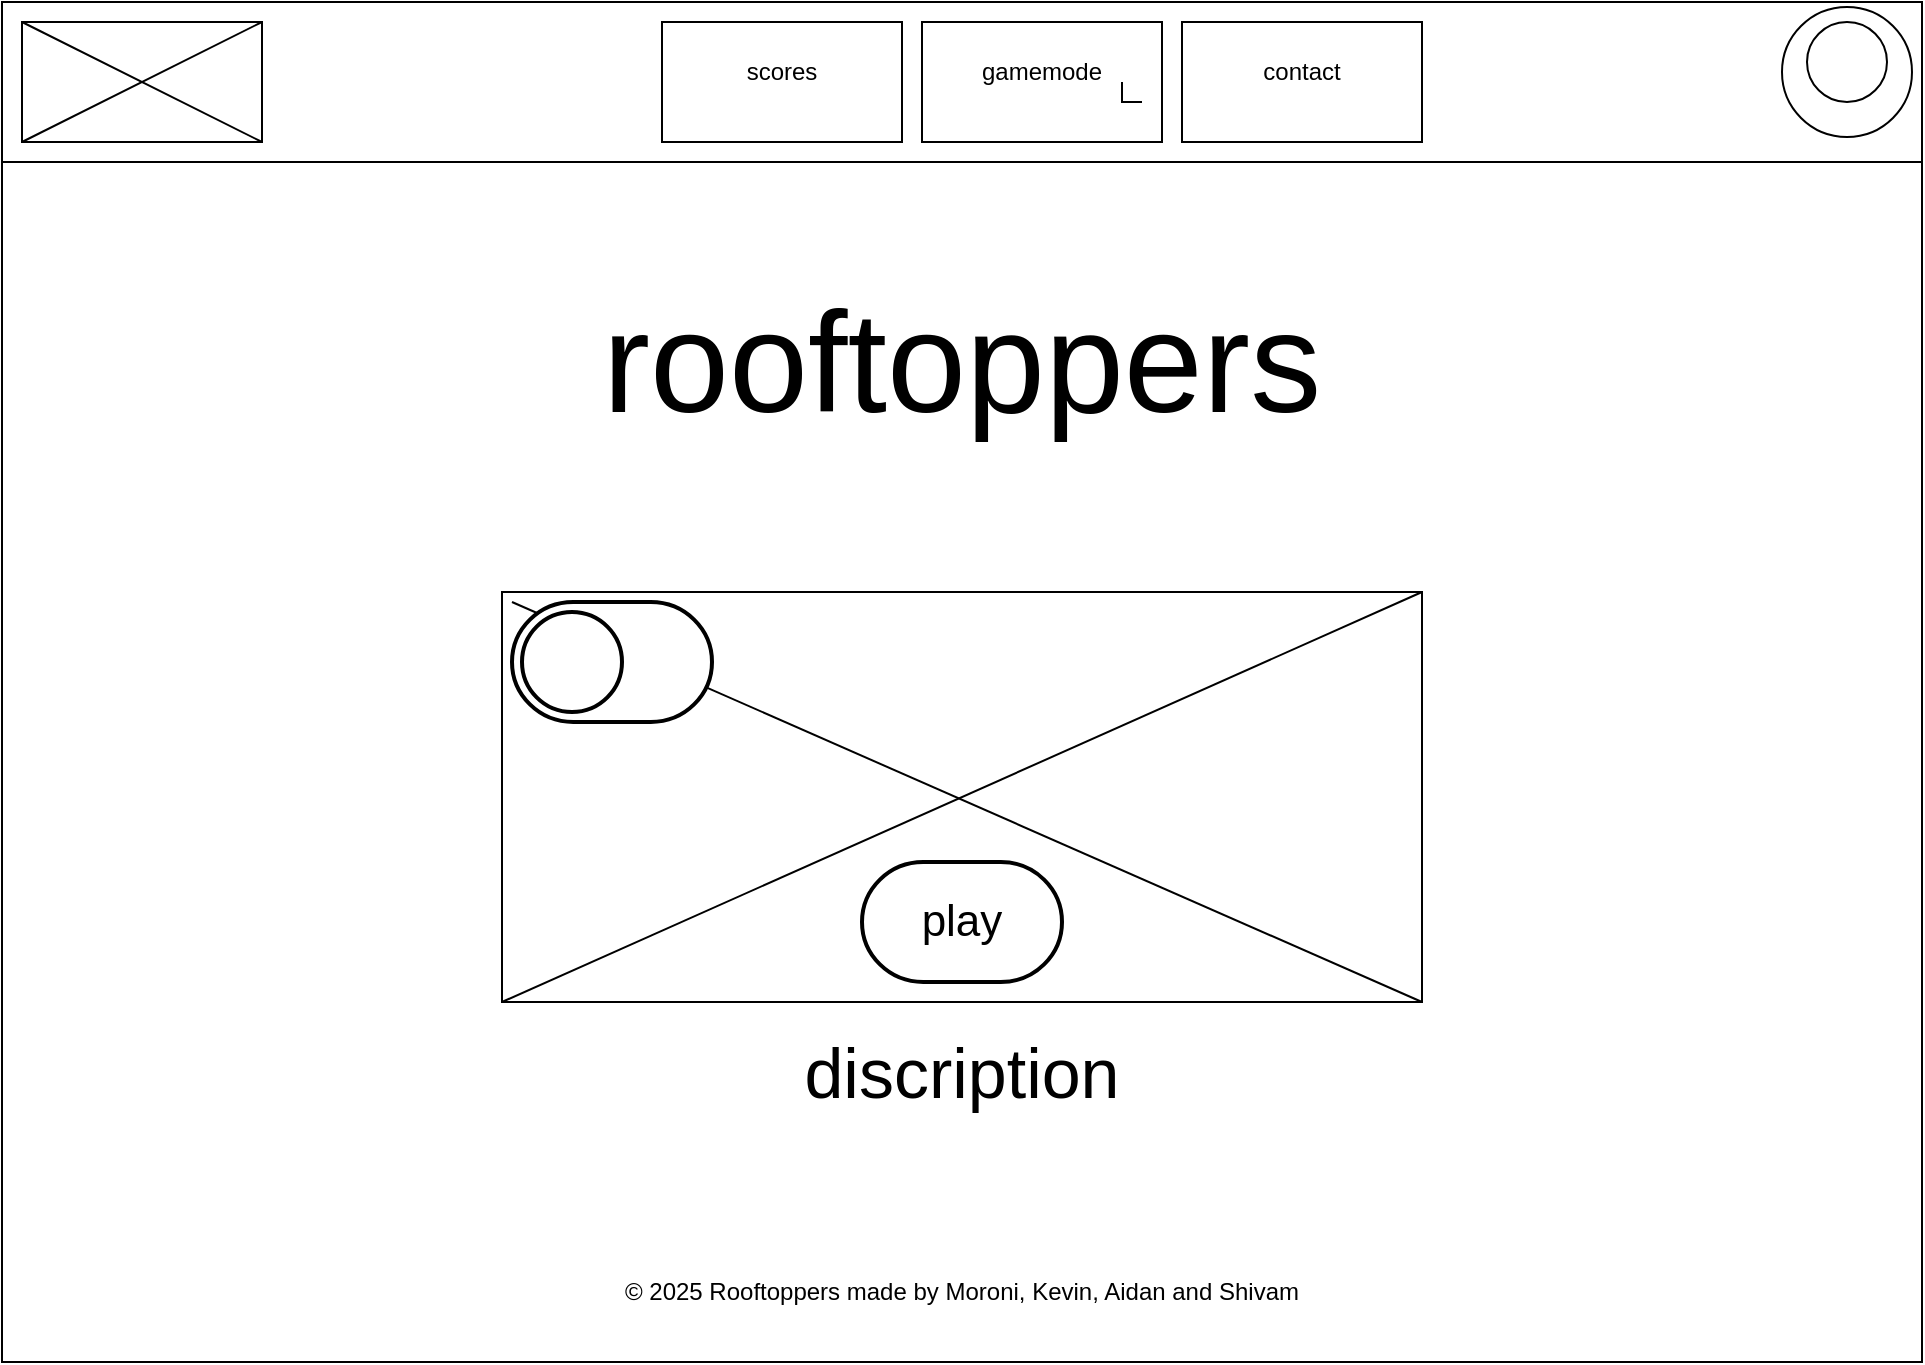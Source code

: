 <mxfile version="25.0.3" pages="5">
  <diagram name="home" id="2cc2dc42-3aac-f2a9-1cec-7a8b7cbee084">
    <mxGraphModel dx="1434" dy="772" grid="1" gridSize="10" guides="1" tooltips="1" connect="1" arrows="1" fold="1" page="1" pageScale="1" pageWidth="1100" pageHeight="850" background="none" math="0" shadow="0">
      <root>
        <mxCell id="0" />
        <mxCell id="1" parent="0" />
        <mxCell id="vCdfE2nj1f7g1Pa6Mr3q-4" value="" style="rounded=0;whiteSpace=wrap;html=1;" parent="1" vertex="1">
          <mxGeometry x="80" y="80" width="960" height="680" as="geometry" />
        </mxCell>
        <mxCell id="vCdfE2nj1f7g1Pa6Mr3q-5" value="" style="rounded=0;whiteSpace=wrap;html=1;" parent="1" vertex="1">
          <mxGeometry x="80" y="80" width="960" height="80" as="geometry" />
        </mxCell>
        <mxCell id="vCdfE2nj1f7g1Pa6Mr3q-6" value="" style="ellipse;whiteSpace=wrap;html=1;aspect=fixed;" parent="1" vertex="1">
          <mxGeometry x="970" y="82.5" width="65" height="65" as="geometry" />
        </mxCell>
        <mxCell id="vCdfE2nj1f7g1Pa6Mr3q-7" value="" style="ellipse;whiteSpace=wrap;html=1;aspect=fixed;" parent="1" vertex="1">
          <mxGeometry x="982.5" y="90" width="40" height="40" as="geometry" />
        </mxCell>
        <mxCell id="vCdfE2nj1f7g1Pa6Mr3q-11" value="" style="rounded=0;whiteSpace=wrap;html=1;" parent="1" vertex="1">
          <mxGeometry x="90" y="90" width="120" height="60" as="geometry" />
        </mxCell>
        <mxCell id="vCdfE2nj1f7g1Pa6Mr3q-13" value="" style="endArrow=none;html=1;rounded=0;entryX=1;entryY=0;entryDx=0;entryDy=0;exitX=0;exitY=1;exitDx=0;exitDy=0;" parent="1" source="vCdfE2nj1f7g1Pa6Mr3q-11" target="vCdfE2nj1f7g1Pa6Mr3q-11" edge="1">
          <mxGeometry width="50" height="50" relative="1" as="geometry">
            <mxPoint x="520" y="420" as="sourcePoint" />
            <mxPoint x="570" y="370" as="targetPoint" />
          </mxGeometry>
        </mxCell>
        <mxCell id="vCdfE2nj1f7g1Pa6Mr3q-14" value="" style="endArrow=none;html=1;rounded=0;entryX=0;entryY=0;entryDx=0;entryDy=0;exitX=1;exitY=1;exitDx=0;exitDy=0;" parent="1" source="vCdfE2nj1f7g1Pa6Mr3q-11" target="vCdfE2nj1f7g1Pa6Mr3q-11" edge="1">
          <mxGeometry width="50" height="50" relative="1" as="geometry">
            <mxPoint x="270" y="410" as="sourcePoint" />
            <mxPoint x="320" y="360" as="targetPoint" />
          </mxGeometry>
        </mxCell>
        <mxCell id="vCdfE2nj1f7g1Pa6Mr3q-15" value="" style="rounded=0;whiteSpace=wrap;html=1;" parent="1" vertex="1">
          <mxGeometry x="410" y="90" width="120" height="60" as="geometry" />
        </mxCell>
        <mxCell id="vCdfE2nj1f7g1Pa6Mr3q-16" value="" style="rounded=0;whiteSpace=wrap;html=1;" parent="1" vertex="1">
          <mxGeometry x="670" y="90" width="120" height="60" as="geometry" />
        </mxCell>
        <mxCell id="vCdfE2nj1f7g1Pa6Mr3q-17" value="scores" style="text;html=1;align=center;verticalAlign=middle;whiteSpace=wrap;rounded=0;" parent="1" vertex="1">
          <mxGeometry x="440" y="100" width="60" height="30" as="geometry" />
        </mxCell>
        <mxCell id="E9fEQhx472YGQJg2wKo1-1" value="contact" style="text;html=1;align=center;verticalAlign=middle;whiteSpace=wrap;rounded=0;" parent="1" vertex="1">
          <mxGeometry x="590" y="100" width="60" height="30" as="geometry" />
        </mxCell>
        <mxCell id="E9fEQhx472YGQJg2wKo1-2" value="" style="rounded=0;whiteSpace=wrap;html=1;" parent="1" vertex="1">
          <mxGeometry x="540" y="90" width="120" height="60" as="geometry" />
        </mxCell>
        <mxCell id="E9fEQhx472YGQJg2wKo1-4" value="contact" style="text;html=1;align=center;verticalAlign=middle;whiteSpace=wrap;rounded=0;" parent="1" vertex="1">
          <mxGeometry x="700" y="100" width="60" height="30" as="geometry" />
        </mxCell>
        <mxCell id="E9fEQhx472YGQJg2wKo1-11" value="" style="endArrow=none;html=1;rounded=0;" parent="1" edge="1">
          <mxGeometry width="50" height="50" relative="1" as="geometry">
            <mxPoint x="650" y="130" as="sourcePoint" />
            <mxPoint x="640" y="120" as="targetPoint" />
            <Array as="points">
              <mxPoint x="640" y="130" />
            </Array>
          </mxGeometry>
        </mxCell>
        <mxCell id="E9fEQhx472YGQJg2wKo1-13" value="gamemode" style="text;html=1;align=center;verticalAlign=middle;whiteSpace=wrap;rounded=0;" parent="1" vertex="1">
          <mxGeometry x="570" y="100" width="60" height="30" as="geometry" />
        </mxCell>
        <mxCell id="E9fEQhx472YGQJg2wKo1-15" value="rooftoppers" style="text;html=1;align=center;verticalAlign=middle;whiteSpace=wrap;rounded=0;flipV=0;flipH=1;fontSize=71;" parent="1" vertex="1">
          <mxGeometry x="230" y="190" width="660" height="140" as="geometry" />
        </mxCell>
        <mxCell id="E9fEQhx472YGQJg2wKo1-16" value="" style="rounded=0;whiteSpace=wrap;html=1;" parent="1" vertex="1">
          <mxGeometry x="330" y="375" width="460" height="205" as="geometry" />
        </mxCell>
        <mxCell id="E9fEQhx472YGQJg2wKo1-18" value="" style="endArrow=none;html=1;rounded=0;exitX=0;exitY=1;exitDx=0;exitDy=0;entryX=1;entryY=0;entryDx=0;entryDy=0;" parent="1" source="E9fEQhx472YGQJg2wKo1-16" target="E9fEQhx472YGQJg2wKo1-16" edge="1">
          <mxGeometry width="50" height="50" relative="1" as="geometry">
            <mxPoint x="520" y="420" as="sourcePoint" />
            <mxPoint x="570" y="370" as="targetPoint" />
          </mxGeometry>
        </mxCell>
        <mxCell id="E9fEQhx472YGQJg2wKo1-19" value="discription" style="text;html=1;align=center;verticalAlign=middle;whiteSpace=wrap;rounded=0;fontSize=35;" parent="1" vertex="1">
          <mxGeometry x="335" y="580" width="450" height="70" as="geometry" />
        </mxCell>
        <mxCell id="ZtRuevcy6DETnuqK0sqj-1" value="© 2025 Rooftoppers made by Moroni, Kevin, Aidan and Shivam" style="text;html=1;align=center;verticalAlign=middle;whiteSpace=wrap;rounded=0;" parent="1" vertex="1">
          <mxGeometry x="355" y="710" width="410" height="30" as="geometry" />
        </mxCell>
        <mxCell id="ewofCIm9ds072G2l8ivX-4" value="" style="endArrow=none;html=1;rounded=0;entryX=0;entryY=0;entryDx=0;entryDy=0;exitX=1;exitY=1;exitDx=0;exitDy=0;" parent="1" source="E9fEQhx472YGQJg2wKo1-16" target="ewofCIm9ds072G2l8ivX-2" edge="1">
          <mxGeometry width="50" height="50" relative="1" as="geometry">
            <mxPoint x="790" y="580" as="sourcePoint" />
            <mxPoint x="330" y="375" as="targetPoint" />
          </mxGeometry>
        </mxCell>
        <mxCell id="ewofCIm9ds072G2l8ivX-2" value="" style="strokeWidth=2;html=1;shape=mxgraph.flowchart.terminator;whiteSpace=wrap;" parent="1" vertex="1">
          <mxGeometry x="335" y="380" width="100" height="60" as="geometry" />
        </mxCell>
        <mxCell id="ewofCIm9ds072G2l8ivX-3" value="" style="strokeWidth=2;html=1;shape=mxgraph.flowchart.start_2;whiteSpace=wrap;verticalAlign=top;labelBackgroundColor=none;labelBorderColor=none;textShadow=0;fontColor=default;spacingTop=-1;" parent="1" vertex="1">
          <mxGeometry x="340" y="385" width="50" height="50" as="geometry" />
        </mxCell>
        <mxCell id="ewofCIm9ds072G2l8ivX-5" value="" style="strokeWidth=2;html=1;shape=mxgraph.flowchart.terminator;whiteSpace=wrap;" parent="1" vertex="1">
          <mxGeometry x="510" y="510" width="100" height="60" as="geometry" />
        </mxCell>
        <mxCell id="ewofCIm9ds072G2l8ivX-6" value="play" style="text;html=1;align=center;verticalAlign=middle;whiteSpace=wrap;rounded=0;fontSize=22;" parent="1" vertex="1">
          <mxGeometry x="525" y="522.5" width="70" height="35" as="geometry" />
        </mxCell>
      </root>
    </mxGraphModel>
  </diagram>
  <diagram id="B3MFH9LVeRVR43aIP83M" name="highscores">
    <mxGraphModel dx="1434" dy="772" grid="1" gridSize="10" guides="1" tooltips="1" connect="1" arrows="1" fold="1" page="1" pageScale="1" pageWidth="1100" pageHeight="850" math="0" shadow="0">
      <root>
        <mxCell id="0" />
        <mxCell id="1" parent="0" />
        <mxCell id="rOYR2JDX_48-xiD-3Qw7-1" value="" style="rounded=0;whiteSpace=wrap;html=1;" vertex="1" parent="1">
          <mxGeometry x="80" y="80" width="960" height="680" as="geometry" />
        </mxCell>
        <mxCell id="rOYR2JDX_48-xiD-3Qw7-2" value="" style="rounded=0;whiteSpace=wrap;html=1;" vertex="1" parent="1">
          <mxGeometry x="80" y="80" width="960" height="80" as="geometry" />
        </mxCell>
        <mxCell id="rOYR2JDX_48-xiD-3Qw7-3" value="" style="ellipse;whiteSpace=wrap;html=1;aspect=fixed;" vertex="1" parent="1">
          <mxGeometry x="970" y="82.5" width="65" height="65" as="geometry" />
        </mxCell>
        <mxCell id="rOYR2JDX_48-xiD-3Qw7-4" value="" style="ellipse;whiteSpace=wrap;html=1;aspect=fixed;" vertex="1" parent="1">
          <mxGeometry x="982.5" y="90" width="40" height="40" as="geometry" />
        </mxCell>
        <mxCell id="rOYR2JDX_48-xiD-3Qw7-5" value="" style="rounded=0;whiteSpace=wrap;html=1;" vertex="1" parent="1">
          <mxGeometry x="90" y="90" width="120" height="60" as="geometry" />
        </mxCell>
        <mxCell id="rOYR2JDX_48-xiD-3Qw7-6" value="" style="endArrow=none;html=1;rounded=0;entryX=1;entryY=0;entryDx=0;entryDy=0;exitX=0;exitY=1;exitDx=0;exitDy=0;" edge="1" parent="1" source="rOYR2JDX_48-xiD-3Qw7-5" target="rOYR2JDX_48-xiD-3Qw7-5">
          <mxGeometry width="50" height="50" relative="1" as="geometry">
            <mxPoint x="520" y="420" as="sourcePoint" />
            <mxPoint x="570" y="370" as="targetPoint" />
          </mxGeometry>
        </mxCell>
        <mxCell id="rOYR2JDX_48-xiD-3Qw7-7" value="" style="endArrow=none;html=1;rounded=0;entryX=0;entryY=0;entryDx=0;entryDy=0;exitX=1;exitY=1;exitDx=0;exitDy=0;" edge="1" parent="1" source="rOYR2JDX_48-xiD-3Qw7-5" target="rOYR2JDX_48-xiD-3Qw7-5">
          <mxGeometry width="50" height="50" relative="1" as="geometry">
            <mxPoint x="270" y="410" as="sourcePoint" />
            <mxPoint x="320" y="360" as="targetPoint" />
          </mxGeometry>
        </mxCell>
        <mxCell id="rOYR2JDX_48-xiD-3Qw7-8" value="" style="rounded=0;whiteSpace=wrap;html=1;" vertex="1" parent="1">
          <mxGeometry x="410" y="90" width="120" height="60" as="geometry" />
        </mxCell>
        <mxCell id="rOYR2JDX_48-xiD-3Qw7-9" value="" style="rounded=0;whiteSpace=wrap;html=1;" vertex="1" parent="1">
          <mxGeometry x="670" y="90" width="120" height="60" as="geometry" />
        </mxCell>
        <mxCell id="rOYR2JDX_48-xiD-3Qw7-10" value="scores" style="text;html=1;align=center;verticalAlign=middle;whiteSpace=wrap;rounded=0;" vertex="1" parent="1">
          <mxGeometry x="440" y="100" width="60" height="30" as="geometry" />
        </mxCell>
        <mxCell id="rOYR2JDX_48-xiD-3Qw7-11" value="contact" style="text;html=1;align=center;verticalAlign=middle;whiteSpace=wrap;rounded=0;" vertex="1" parent="1">
          <mxGeometry x="590" y="100" width="60" height="30" as="geometry" />
        </mxCell>
        <mxCell id="rOYR2JDX_48-xiD-3Qw7-12" value="" style="rounded=0;whiteSpace=wrap;html=1;" vertex="1" parent="1">
          <mxGeometry x="540" y="90" width="120" height="60" as="geometry" />
        </mxCell>
        <mxCell id="rOYR2JDX_48-xiD-3Qw7-13" value="contact" style="text;html=1;align=center;verticalAlign=middle;whiteSpace=wrap;rounded=0;" vertex="1" parent="1">
          <mxGeometry x="700" y="100" width="60" height="30" as="geometry" />
        </mxCell>
        <mxCell id="rOYR2JDX_48-xiD-3Qw7-14" value="" style="endArrow=none;html=1;rounded=0;" edge="1" parent="1">
          <mxGeometry width="50" height="50" relative="1" as="geometry">
            <mxPoint x="650" y="130" as="sourcePoint" />
            <mxPoint x="640" y="120" as="targetPoint" />
            <Array as="points">
              <mxPoint x="640" y="130" />
            </Array>
          </mxGeometry>
        </mxCell>
        <mxCell id="rOYR2JDX_48-xiD-3Qw7-15" value="gamemode" style="text;html=1;align=center;verticalAlign=middle;whiteSpace=wrap;rounded=0;" vertex="1" parent="1">
          <mxGeometry x="570" y="100" width="60" height="30" as="geometry" />
        </mxCell>
        <mxCell id="rOYR2JDX_48-xiD-3Qw7-16" value="scores" style="text;html=1;align=center;verticalAlign=middle;whiteSpace=wrap;rounded=0;flipV=0;flipH=1;fontSize=71;" vertex="1" parent="1">
          <mxGeometry x="240" y="190" width="660" height="140" as="geometry" />
        </mxCell>
        <mxCell id="fgBKPhS79alkz-qbQTD6-36" value="highscores normal mode" style="shape=table;startSize=30;container=1;collapsible=0;childLayout=tableLayout;fixedRows=1;rowLines=0;fontStyle=0;strokeColor=default;fontSize=16;" vertex="1" parent="1">
          <mxGeometry x="260" y="360" width="230" height="120" as="geometry" />
        </mxCell>
        <mxCell id="fgBKPhS79alkz-qbQTD6-37" value="" style="shape=tableRow;horizontal=0;startSize=0;swimlaneHead=0;swimlaneBody=0;top=0;left=0;bottom=0;right=0;collapsible=0;dropTarget=0;fillColor=none;points=[[0,0.5],[1,0.5]];portConstraint=eastwest;strokeColor=inherit;fontSize=16;" vertex="1" parent="fgBKPhS79alkz-qbQTD6-36">
          <mxGeometry y="30" width="230" height="30" as="geometry" />
        </mxCell>
        <mxCell id="fgBKPhS79alkz-qbQTD6-38" value="1" style="shape=partialRectangle;html=1;whiteSpace=wrap;connectable=0;fillColor=none;top=0;left=0;bottom=0;right=0;overflow=hidden;pointerEvents=1;strokeColor=inherit;fontSize=16;" vertex="1" parent="fgBKPhS79alkz-qbQTD6-37">
          <mxGeometry width="51" height="30" as="geometry">
            <mxRectangle width="51" height="30" as="alternateBounds" />
          </mxGeometry>
        </mxCell>
        <mxCell id="fgBKPhS79alkz-qbQTD6-39" value="Value 1" style="shape=partialRectangle;html=1;whiteSpace=wrap;connectable=0;fillColor=none;top=0;left=0;bottom=0;right=0;align=left;spacingLeft=6;overflow=hidden;strokeColor=inherit;fontSize=16;" vertex="1" parent="fgBKPhS79alkz-qbQTD6-37">
          <mxGeometry x="51" width="179" height="30" as="geometry">
            <mxRectangle width="179" height="30" as="alternateBounds" />
          </mxGeometry>
        </mxCell>
        <mxCell id="fgBKPhS79alkz-qbQTD6-40" value="" style="shape=tableRow;horizontal=0;startSize=0;swimlaneHead=0;swimlaneBody=0;top=0;left=0;bottom=0;right=0;collapsible=0;dropTarget=0;fillColor=none;points=[[0,0.5],[1,0.5]];portConstraint=eastwest;strokeColor=inherit;fontSize=16;" vertex="1" parent="fgBKPhS79alkz-qbQTD6-36">
          <mxGeometry y="60" width="230" height="30" as="geometry" />
        </mxCell>
        <mxCell id="fgBKPhS79alkz-qbQTD6-41" value="2" style="shape=partialRectangle;html=1;whiteSpace=wrap;connectable=0;fillColor=none;top=0;left=0;bottom=0;right=0;overflow=hidden;strokeColor=inherit;fontSize=16;" vertex="1" parent="fgBKPhS79alkz-qbQTD6-40">
          <mxGeometry width="51" height="30" as="geometry">
            <mxRectangle width="51" height="30" as="alternateBounds" />
          </mxGeometry>
        </mxCell>
        <mxCell id="fgBKPhS79alkz-qbQTD6-42" value="Value 2" style="shape=partialRectangle;html=1;whiteSpace=wrap;connectable=0;fillColor=none;top=0;left=0;bottom=0;right=0;align=left;spacingLeft=6;overflow=hidden;strokeColor=inherit;fontSize=16;" vertex="1" parent="fgBKPhS79alkz-qbQTD6-40">
          <mxGeometry x="51" width="179" height="30" as="geometry">
            <mxRectangle width="179" height="30" as="alternateBounds" />
          </mxGeometry>
        </mxCell>
        <mxCell id="fgBKPhS79alkz-qbQTD6-43" value="" style="shape=tableRow;horizontal=0;startSize=0;swimlaneHead=0;swimlaneBody=0;top=0;left=0;bottom=0;right=0;collapsible=0;dropTarget=0;fillColor=none;points=[[0,0.5],[1,0.5]];portConstraint=eastwest;strokeColor=inherit;fontSize=16;" vertex="1" parent="fgBKPhS79alkz-qbQTD6-36">
          <mxGeometry y="90" width="230" height="30" as="geometry" />
        </mxCell>
        <mxCell id="fgBKPhS79alkz-qbQTD6-44" value="3" style="shape=partialRectangle;html=1;whiteSpace=wrap;connectable=0;fillColor=none;top=0;left=0;bottom=0;right=0;overflow=hidden;strokeColor=inherit;fontSize=16;" vertex="1" parent="fgBKPhS79alkz-qbQTD6-43">
          <mxGeometry width="51" height="30" as="geometry">
            <mxRectangle width="51" height="30" as="alternateBounds" />
          </mxGeometry>
        </mxCell>
        <mxCell id="fgBKPhS79alkz-qbQTD6-45" value="Value 3" style="shape=partialRectangle;html=1;whiteSpace=wrap;connectable=0;fillColor=none;top=0;left=0;bottom=0;right=0;align=left;spacingLeft=6;overflow=hidden;strokeColor=inherit;fontSize=16;" vertex="1" parent="fgBKPhS79alkz-qbQTD6-43">
          <mxGeometry x="51" width="179" height="30" as="geometry">
            <mxRectangle width="179" height="30" as="alternateBounds" />
          </mxGeometry>
        </mxCell>
        <mxCell id="fgBKPhS79alkz-qbQTD6-71" value="highscores lava mode" style="shape=table;startSize=30;container=1;collapsible=0;childLayout=tableLayout;fixedRows=1;rowLines=0;fontStyle=0;strokeColor=default;fontSize=16;" vertex="1" parent="1">
          <mxGeometry x="650" y="360" width="230" height="120" as="geometry" />
        </mxCell>
        <mxCell id="fgBKPhS79alkz-qbQTD6-72" value="" style="shape=tableRow;horizontal=0;startSize=0;swimlaneHead=0;swimlaneBody=0;top=0;left=0;bottom=0;right=0;collapsible=0;dropTarget=0;fillColor=none;points=[[0,0.5],[1,0.5]];portConstraint=eastwest;strokeColor=inherit;fontSize=16;" vertex="1" parent="fgBKPhS79alkz-qbQTD6-71">
          <mxGeometry y="30" width="230" height="30" as="geometry" />
        </mxCell>
        <mxCell id="fgBKPhS79alkz-qbQTD6-73" value="1" style="shape=partialRectangle;html=1;whiteSpace=wrap;connectable=0;fillColor=none;top=0;left=0;bottom=0;right=0;overflow=hidden;pointerEvents=1;strokeColor=inherit;fontSize=16;" vertex="1" parent="fgBKPhS79alkz-qbQTD6-72">
          <mxGeometry width="51" height="30" as="geometry">
            <mxRectangle width="51" height="30" as="alternateBounds" />
          </mxGeometry>
        </mxCell>
        <mxCell id="fgBKPhS79alkz-qbQTD6-74" value="Value 1" style="shape=partialRectangle;html=1;whiteSpace=wrap;connectable=0;fillColor=none;top=0;left=0;bottom=0;right=0;align=left;spacingLeft=6;overflow=hidden;strokeColor=inherit;fontSize=16;" vertex="1" parent="fgBKPhS79alkz-qbQTD6-72">
          <mxGeometry x="51" width="179" height="30" as="geometry">
            <mxRectangle width="179" height="30" as="alternateBounds" />
          </mxGeometry>
        </mxCell>
        <mxCell id="fgBKPhS79alkz-qbQTD6-75" value="" style="shape=tableRow;horizontal=0;startSize=0;swimlaneHead=0;swimlaneBody=0;top=0;left=0;bottom=0;right=0;collapsible=0;dropTarget=0;fillColor=none;points=[[0,0.5],[1,0.5]];portConstraint=eastwest;strokeColor=inherit;fontSize=16;" vertex="1" parent="fgBKPhS79alkz-qbQTD6-71">
          <mxGeometry y="60" width="230" height="30" as="geometry" />
        </mxCell>
        <mxCell id="fgBKPhS79alkz-qbQTD6-76" value="2" style="shape=partialRectangle;html=1;whiteSpace=wrap;connectable=0;fillColor=none;top=0;left=0;bottom=0;right=0;overflow=hidden;strokeColor=inherit;fontSize=16;" vertex="1" parent="fgBKPhS79alkz-qbQTD6-75">
          <mxGeometry width="51" height="30" as="geometry">
            <mxRectangle width="51" height="30" as="alternateBounds" />
          </mxGeometry>
        </mxCell>
        <mxCell id="fgBKPhS79alkz-qbQTD6-77" value="Value 2" style="shape=partialRectangle;html=1;whiteSpace=wrap;connectable=0;fillColor=none;top=0;left=0;bottom=0;right=0;align=left;spacingLeft=6;overflow=hidden;strokeColor=inherit;fontSize=16;" vertex="1" parent="fgBKPhS79alkz-qbQTD6-75">
          <mxGeometry x="51" width="179" height="30" as="geometry">
            <mxRectangle width="179" height="30" as="alternateBounds" />
          </mxGeometry>
        </mxCell>
        <mxCell id="fgBKPhS79alkz-qbQTD6-78" value="" style="shape=tableRow;horizontal=0;startSize=0;swimlaneHead=0;swimlaneBody=0;top=0;left=0;bottom=0;right=0;collapsible=0;dropTarget=0;fillColor=none;points=[[0,0.5],[1,0.5]];portConstraint=eastwest;strokeColor=inherit;fontSize=16;" vertex="1" parent="fgBKPhS79alkz-qbQTD6-71">
          <mxGeometry y="90" width="230" height="30" as="geometry" />
        </mxCell>
        <mxCell id="fgBKPhS79alkz-qbQTD6-79" value="3" style="shape=partialRectangle;html=1;whiteSpace=wrap;connectable=0;fillColor=none;top=0;left=0;bottom=0;right=0;overflow=hidden;strokeColor=inherit;fontSize=16;" vertex="1" parent="fgBKPhS79alkz-qbQTD6-78">
          <mxGeometry width="51" height="30" as="geometry">
            <mxRectangle width="51" height="30" as="alternateBounds" />
          </mxGeometry>
        </mxCell>
        <mxCell id="fgBKPhS79alkz-qbQTD6-80" value="Value 3" style="shape=partialRectangle;html=1;whiteSpace=wrap;connectable=0;fillColor=none;top=0;left=0;bottom=0;right=0;align=left;spacingLeft=6;overflow=hidden;strokeColor=inherit;fontSize=16;" vertex="1" parent="fgBKPhS79alkz-qbQTD6-78">
          <mxGeometry x="51" width="179" height="30" as="geometry">
            <mxRectangle width="179" height="30" as="alternateBounds" />
          </mxGeometry>
        </mxCell>
        <mxCell id="a-IuMYyuob0_pzW8woDO-1" value="© 2025 Rooftoppers made by Moroni, Kevin, Aidan and Shivam" style="text;html=1;align=center;verticalAlign=middle;whiteSpace=wrap;rounded=0;" vertex="1" parent="1">
          <mxGeometry x="355" y="700" width="410" height="30" as="geometry" />
        </mxCell>
      </root>
    </mxGraphModel>
  </diagram>
  <diagram id="HZ_b8tvhndMAqPb0R5DN" name="contact">
    <mxGraphModel dx="1434" dy="772" grid="1" gridSize="10" guides="1" tooltips="1" connect="1" arrows="1" fold="1" page="1" pageScale="1" pageWidth="1100" pageHeight="850" math="0" shadow="0">
      <root>
        <mxCell id="0" />
        <mxCell id="1" parent="0" />
        <mxCell id="MAPM5-ihGH9Nx_afbwMU-1" value="" style="rounded=0;whiteSpace=wrap;html=1;" vertex="1" parent="1">
          <mxGeometry x="80" y="80" width="960" height="680" as="geometry" />
        </mxCell>
        <mxCell id="MAPM5-ihGH9Nx_afbwMU-2" value="" style="rounded=0;whiteSpace=wrap;html=1;" vertex="1" parent="1">
          <mxGeometry x="80" y="80" width="960" height="80" as="geometry" />
        </mxCell>
        <mxCell id="MAPM5-ihGH9Nx_afbwMU-3" value="" style="ellipse;whiteSpace=wrap;html=1;aspect=fixed;" vertex="1" parent="1">
          <mxGeometry x="970" y="82.5" width="65" height="65" as="geometry" />
        </mxCell>
        <mxCell id="MAPM5-ihGH9Nx_afbwMU-4" value="" style="ellipse;whiteSpace=wrap;html=1;aspect=fixed;" vertex="1" parent="1">
          <mxGeometry x="982.5" y="90" width="40" height="40" as="geometry" />
        </mxCell>
        <mxCell id="MAPM5-ihGH9Nx_afbwMU-5" value="" style="rounded=0;whiteSpace=wrap;html=1;" vertex="1" parent="1">
          <mxGeometry x="90" y="90" width="120" height="60" as="geometry" />
        </mxCell>
        <mxCell id="MAPM5-ihGH9Nx_afbwMU-6" value="" style="endArrow=none;html=1;rounded=0;entryX=1;entryY=0;entryDx=0;entryDy=0;exitX=0;exitY=1;exitDx=0;exitDy=0;" edge="1" parent="1" source="MAPM5-ihGH9Nx_afbwMU-5" target="MAPM5-ihGH9Nx_afbwMU-5">
          <mxGeometry width="50" height="50" relative="1" as="geometry">
            <mxPoint x="520" y="420" as="sourcePoint" />
            <mxPoint x="570" y="370" as="targetPoint" />
          </mxGeometry>
        </mxCell>
        <mxCell id="MAPM5-ihGH9Nx_afbwMU-7" value="" style="endArrow=none;html=1;rounded=0;entryX=0;entryY=0;entryDx=0;entryDy=0;exitX=1;exitY=1;exitDx=0;exitDy=0;" edge="1" parent="1" source="MAPM5-ihGH9Nx_afbwMU-5" target="MAPM5-ihGH9Nx_afbwMU-5">
          <mxGeometry width="50" height="50" relative="1" as="geometry">
            <mxPoint x="270" y="410" as="sourcePoint" />
            <mxPoint x="320" y="360" as="targetPoint" />
          </mxGeometry>
        </mxCell>
        <mxCell id="MAPM5-ihGH9Nx_afbwMU-8" value="" style="rounded=0;whiteSpace=wrap;html=1;" vertex="1" parent="1">
          <mxGeometry x="410" y="90" width="120" height="60" as="geometry" />
        </mxCell>
        <mxCell id="MAPM5-ihGH9Nx_afbwMU-9" value="" style="rounded=0;whiteSpace=wrap;html=1;" vertex="1" parent="1">
          <mxGeometry x="670" y="90" width="120" height="60" as="geometry" />
        </mxCell>
        <mxCell id="MAPM5-ihGH9Nx_afbwMU-10" value="scores" style="text;html=1;align=center;verticalAlign=middle;whiteSpace=wrap;rounded=0;" vertex="1" parent="1">
          <mxGeometry x="440" y="100" width="60" height="30" as="geometry" />
        </mxCell>
        <mxCell id="MAPM5-ihGH9Nx_afbwMU-11" value="contact" style="text;html=1;align=center;verticalAlign=middle;whiteSpace=wrap;rounded=0;" vertex="1" parent="1">
          <mxGeometry x="590" y="100" width="60" height="30" as="geometry" />
        </mxCell>
        <mxCell id="MAPM5-ihGH9Nx_afbwMU-12" value="" style="rounded=0;whiteSpace=wrap;html=1;" vertex="1" parent="1">
          <mxGeometry x="540" y="90" width="120" height="60" as="geometry" />
        </mxCell>
        <mxCell id="MAPM5-ihGH9Nx_afbwMU-13" value="contact" style="text;html=1;align=center;verticalAlign=middle;whiteSpace=wrap;rounded=0;" vertex="1" parent="1">
          <mxGeometry x="700" y="100" width="60" height="30" as="geometry" />
        </mxCell>
        <mxCell id="MAPM5-ihGH9Nx_afbwMU-14" value="" style="endArrow=none;html=1;rounded=0;" edge="1" parent="1">
          <mxGeometry width="50" height="50" relative="1" as="geometry">
            <mxPoint x="650" y="130" as="sourcePoint" />
            <mxPoint x="640" y="120" as="targetPoint" />
            <Array as="points">
              <mxPoint x="640" y="130" />
            </Array>
          </mxGeometry>
        </mxCell>
        <mxCell id="MAPM5-ihGH9Nx_afbwMU-15" value="gamemode" style="text;html=1;align=center;verticalAlign=middle;whiteSpace=wrap;rounded=0;" vertex="1" parent="1">
          <mxGeometry x="570" y="100" width="60" height="30" as="geometry" />
        </mxCell>
        <mxCell id="MAPM5-ihGH9Nx_afbwMU-16" value="contact us" style="text;html=1;align=center;verticalAlign=middle;whiteSpace=wrap;rounded=0;flipV=0;flipH=1;fontSize=71;" vertex="1" parent="1">
          <mxGeometry x="240" y="190" width="660" height="140" as="geometry" />
        </mxCell>
        <mxCell id="MAPM5-ihGH9Nx_afbwMU-37" value="" style="rounded=0;whiteSpace=wrap;html=1;" vertex="1" parent="1">
          <mxGeometry x="255" y="350" width="630" height="330" as="geometry" />
        </mxCell>
        <mxCell id="MAPM5-ihGH9Nx_afbwMU-38" value="" style="rounded=0;whiteSpace=wrap;html=1;" vertex="1" parent="1">
          <mxGeometry x="310" y="390" width="240" height="30" as="geometry" />
        </mxCell>
        <mxCell id="MAPM5-ihGH9Nx_afbwMU-39" value="" style="rounded=0;whiteSpace=wrap;html=1;" vertex="1" parent="1">
          <mxGeometry x="310" y="450" width="490" height="30" as="geometry" />
        </mxCell>
        <mxCell id="MAPM5-ihGH9Nx_afbwMU-40" value="" style="rounded=0;whiteSpace=wrap;html=1;" vertex="1" parent="1">
          <mxGeometry x="560" y="390" width="240" height="30" as="geometry" />
        </mxCell>
        <mxCell id="MAPM5-ihGH9Nx_afbwMU-41" value="" style="rounded=0;whiteSpace=wrap;html=1;" vertex="1" parent="1">
          <mxGeometry x="310" y="530" width="490" height="90" as="geometry" />
        </mxCell>
        <mxCell id="MAPM5-ihGH9Nx_afbwMU-42" value="first name" style="text;html=1;align=center;verticalAlign=middle;whiteSpace=wrap;rounded=0;" vertex="1" parent="1">
          <mxGeometry x="320" y="390" width="60" height="30" as="geometry" />
        </mxCell>
        <mxCell id="MAPM5-ihGH9Nx_afbwMU-43" value="last name" style="text;html=1;align=center;verticalAlign=middle;whiteSpace=wrap;rounded=0;" vertex="1" parent="1">
          <mxGeometry x="570" y="390" width="60" height="30" as="geometry" />
        </mxCell>
        <mxCell id="MAPM5-ihGH9Nx_afbwMU-44" value="email adress" style="text;html=1;align=center;verticalAlign=middle;whiteSpace=wrap;rounded=0;" vertex="1" parent="1">
          <mxGeometry x="310" y="450" width="80" height="30" as="geometry" />
        </mxCell>
        <mxCell id="MAPM5-ihGH9Nx_afbwMU-45" value="message" style="text;html=1;align=center;verticalAlign=middle;whiteSpace=wrap;rounded=0;fontSize=29;" vertex="1" parent="1">
          <mxGeometry x="505" y="555" width="130" height="40" as="geometry" />
        </mxCell>
        <mxCell id="NEMKl2zIKbveMv6khGJJ-1" value="© 2025 Rooftoppers made by Moroni, Kevin, Aidan and Shivam" style="text;html=1;align=center;verticalAlign=middle;whiteSpace=wrap;rounded=0;" vertex="1" parent="1">
          <mxGeometry x="355" y="710" width="410" height="30" as="geometry" />
        </mxCell>
      </root>
    </mxGraphModel>
  </diagram>
  <diagram id="pCaQudvBAOhL2c3ZwTih" name="login">
    <mxGraphModel dx="1434" dy="772" grid="1" gridSize="10" guides="1" tooltips="1" connect="1" arrows="1" fold="1" page="1" pageScale="1" pageWidth="1100" pageHeight="850" math="0" shadow="0">
      <root>
        <mxCell id="0" />
        <mxCell id="1" parent="0" />
        <mxCell id="e3CmqzjeOjg8HBWYoS_r-1" value="" style="rounded=0;whiteSpace=wrap;html=1;" vertex="1" parent="1">
          <mxGeometry x="80" y="80" width="960" height="680" as="geometry" />
        </mxCell>
        <mxCell id="CWrmBmOa7PX35pogSRme-1" value="" style="rounded=0;whiteSpace=wrap;html=1;" vertex="1" parent="1">
          <mxGeometry x="450" y="130" width="220" height="120" as="geometry" />
        </mxCell>
        <mxCell id="CWrmBmOa7PX35pogSRme-3" value="" style="endArrow=none;html=1;rounded=0;entryX=1;entryY=0;entryDx=0;entryDy=0;exitX=0;exitY=1;exitDx=0;exitDy=0;" edge="1" parent="1" source="CWrmBmOa7PX35pogSRme-1" target="CWrmBmOa7PX35pogSRme-1">
          <mxGeometry width="50" height="50" relative="1" as="geometry">
            <mxPoint x="520" y="420" as="sourcePoint" />
            <mxPoint x="570" y="370" as="targetPoint" />
          </mxGeometry>
        </mxCell>
        <mxCell id="CWrmBmOa7PX35pogSRme-4" value="" style="endArrow=none;html=1;rounded=0;entryX=0;entryY=0;entryDx=0;entryDy=0;exitX=1;exitY=1;exitDx=0;exitDy=0;" edge="1" parent="1" source="CWrmBmOa7PX35pogSRme-1" target="CWrmBmOa7PX35pogSRme-1">
          <mxGeometry width="50" height="50" relative="1" as="geometry">
            <mxPoint x="520" y="420" as="sourcePoint" />
            <mxPoint x="570" y="370" as="targetPoint" />
          </mxGeometry>
        </mxCell>
        <mxCell id="CWrmBmOa7PX35pogSRme-5" value="" style="rounded=0;whiteSpace=wrap;html=1;" vertex="1" parent="1">
          <mxGeometry x="355" y="310" width="410" height="320" as="geometry" />
        </mxCell>
        <mxCell id="CWrmBmOa7PX35pogSRme-8" value="© 2025 Rooftoppers made by Moroni, Kevin, Aidan and Shivam" style="text;html=1;align=center;verticalAlign=middle;whiteSpace=wrap;rounded=0;" vertex="1" parent="1">
          <mxGeometry x="355" y="690" width="410" height="30" as="geometry" />
        </mxCell>
        <mxCell id="CWrmBmOa7PX35pogSRme-9" value="" style="rounded=0;whiteSpace=wrap;html=1;" vertex="1" parent="1">
          <mxGeometry x="410" y="350" width="300" height="50" as="geometry" />
        </mxCell>
        <mxCell id="CWrmBmOa7PX35pogSRme-10" value="" style="rounded=0;whiteSpace=wrap;html=1;" vertex="1" parent="1">
          <mxGeometry x="410" y="425" width="300" height="50" as="geometry" />
        </mxCell>
        <mxCell id="CWrmBmOa7PX35pogSRme-12" value="username" style="text;html=1;align=center;verticalAlign=middle;whiteSpace=wrap;rounded=0;" vertex="1" parent="1">
          <mxGeometry x="460" y="360" width="60" height="30" as="geometry" />
        </mxCell>
        <mxCell id="CWrmBmOa7PX35pogSRme-13" value="password" style="text;html=1;align=center;verticalAlign=middle;whiteSpace=wrap;rounded=0;" vertex="1" parent="1">
          <mxGeometry x="460" y="435" width="60" height="30" as="geometry" />
        </mxCell>
        <mxCell id="CWrmBmOa7PX35pogSRme-14" value="" style="rounded=0;whiteSpace=wrap;html=1;" vertex="1" parent="1">
          <mxGeometry x="570" y="520" width="130" height="60" as="geometry" />
        </mxCell>
        <mxCell id="CWrmBmOa7PX35pogSRme-15" value="sign in" style="text;html=1;align=center;verticalAlign=middle;whiteSpace=wrap;rounded=0;" vertex="1" parent="1">
          <mxGeometry x="605" y="535" width="60" height="30" as="geometry" />
        </mxCell>
      </root>
    </mxGraphModel>
  </diagram>
  <diagram id="xXWG26MF3fX3n4WMyHSt" name="game">
    <mxGraphModel dx="1434" dy="772" grid="1" gridSize="10" guides="1" tooltips="1" connect="1" arrows="1" fold="1" page="1" pageScale="1" pageWidth="1100" pageHeight="850" math="0" shadow="0">
      <root>
        <mxCell id="0" />
        <mxCell id="1" parent="0" />
        <mxCell id="U8CQXSgVP7LwyPXDxSt7-1" value="" style="rounded=0;whiteSpace=wrap;html=1;" vertex="1" parent="1">
          <mxGeometry x="80" y="80" width="920" height="680" as="geometry" />
        </mxCell>
        <mxCell id="U8CQXSgVP7LwyPXDxSt7-2" value="" style="rounded=0;whiteSpace=wrap;html=1;" vertex="1" parent="1">
          <mxGeometry x="275" y="230" width="525" height="480" as="geometry" />
        </mxCell>
        <mxCell id="U8CQXSgVP7LwyPXDxSt7-3" value="" style="rounded=0;whiteSpace=wrap;html=1;" vertex="1" parent="1">
          <mxGeometry x="277.5" y="110" width="522.5" height="60" as="geometry" />
        </mxCell>
        <mxCell id="U8CQXSgVP7LwyPXDxSt7-4" value="time like 01:38" style="text;html=1;align=center;verticalAlign=middle;whiteSpace=wrap;rounded=0;" vertex="1" parent="1">
          <mxGeometry x="520" y="125" width="280" height="30" as="geometry" />
        </mxCell>
        <mxCell id="U8CQXSgVP7LwyPXDxSt7-5" value="height like 404 meters" style="text;html=1;align=center;verticalAlign=middle;whiteSpace=wrap;rounded=0;" vertex="1" parent="1">
          <mxGeometry x="310" y="125" width="160" height="30" as="geometry" />
        </mxCell>
        <mxCell id="U8CQXSgVP7LwyPXDxSt7-6" value="victor" style="shape=umlActor;verticalLabelPosition=bottom;verticalAlign=top;html=1;outlineConnect=0;" vertex="1" parent="1">
          <mxGeometry x="535" y="430" width="30" height="60" as="geometry" />
        </mxCell>
        <mxCell id="U8CQXSgVP7LwyPXDxSt7-7" value="" style="rounded=0;whiteSpace=wrap;html=1;verticalAlign=middle;" vertex="1" parent="1">
          <mxGeometry x="488.75" y="490" width="100" height="30" as="geometry" />
        </mxCell>
        <mxCell id="U8CQXSgVP7LwyPXDxSt7-8" value="" style="rounded=0;whiteSpace=wrap;html=1;" vertex="1" parent="1">
          <mxGeometry x="660" y="440" width="100" height="30" as="geometry" />
        </mxCell>
        <mxCell id="U8CQXSgVP7LwyPXDxSt7-9" value="" style="rounded=0;whiteSpace=wrap;html=1;" vertex="1" parent="1">
          <mxGeometry x="455" y="350" width="100" height="30" as="geometry" />
        </mxCell>
        <mxCell id="U8CQXSgVP7LwyPXDxSt7-10" value="" style="rounded=0;whiteSpace=wrap;html=1;" vertex="1" parent="1">
          <mxGeometry x="310" y="590" width="100" height="30" as="geometry" />
        </mxCell>
        <mxCell id="U8CQXSgVP7LwyPXDxSt7-11" value="" style="rounded=0;whiteSpace=wrap;html=1;" vertex="1" parent="1">
          <mxGeometry x="590" y="650" width="100" height="30" as="geometry" />
        </mxCell>
        <mxCell id="U8CQXSgVP7LwyPXDxSt7-12" value="" style="rounded=0;whiteSpace=wrap;html=1;" vertex="1" parent="1">
          <mxGeometry x="320" y="445" width="100" height="30" as="geometry" />
        </mxCell>
        <mxCell id="U8CQXSgVP7LwyPXDxSt7-13" value="" style="rounded=0;whiteSpace=wrap;html=1;" vertex="1" parent="1">
          <mxGeometry x="630" y="280" width="100" height="30" as="geometry" />
        </mxCell>
      </root>
    </mxGraphModel>
  </diagram>
</mxfile>

